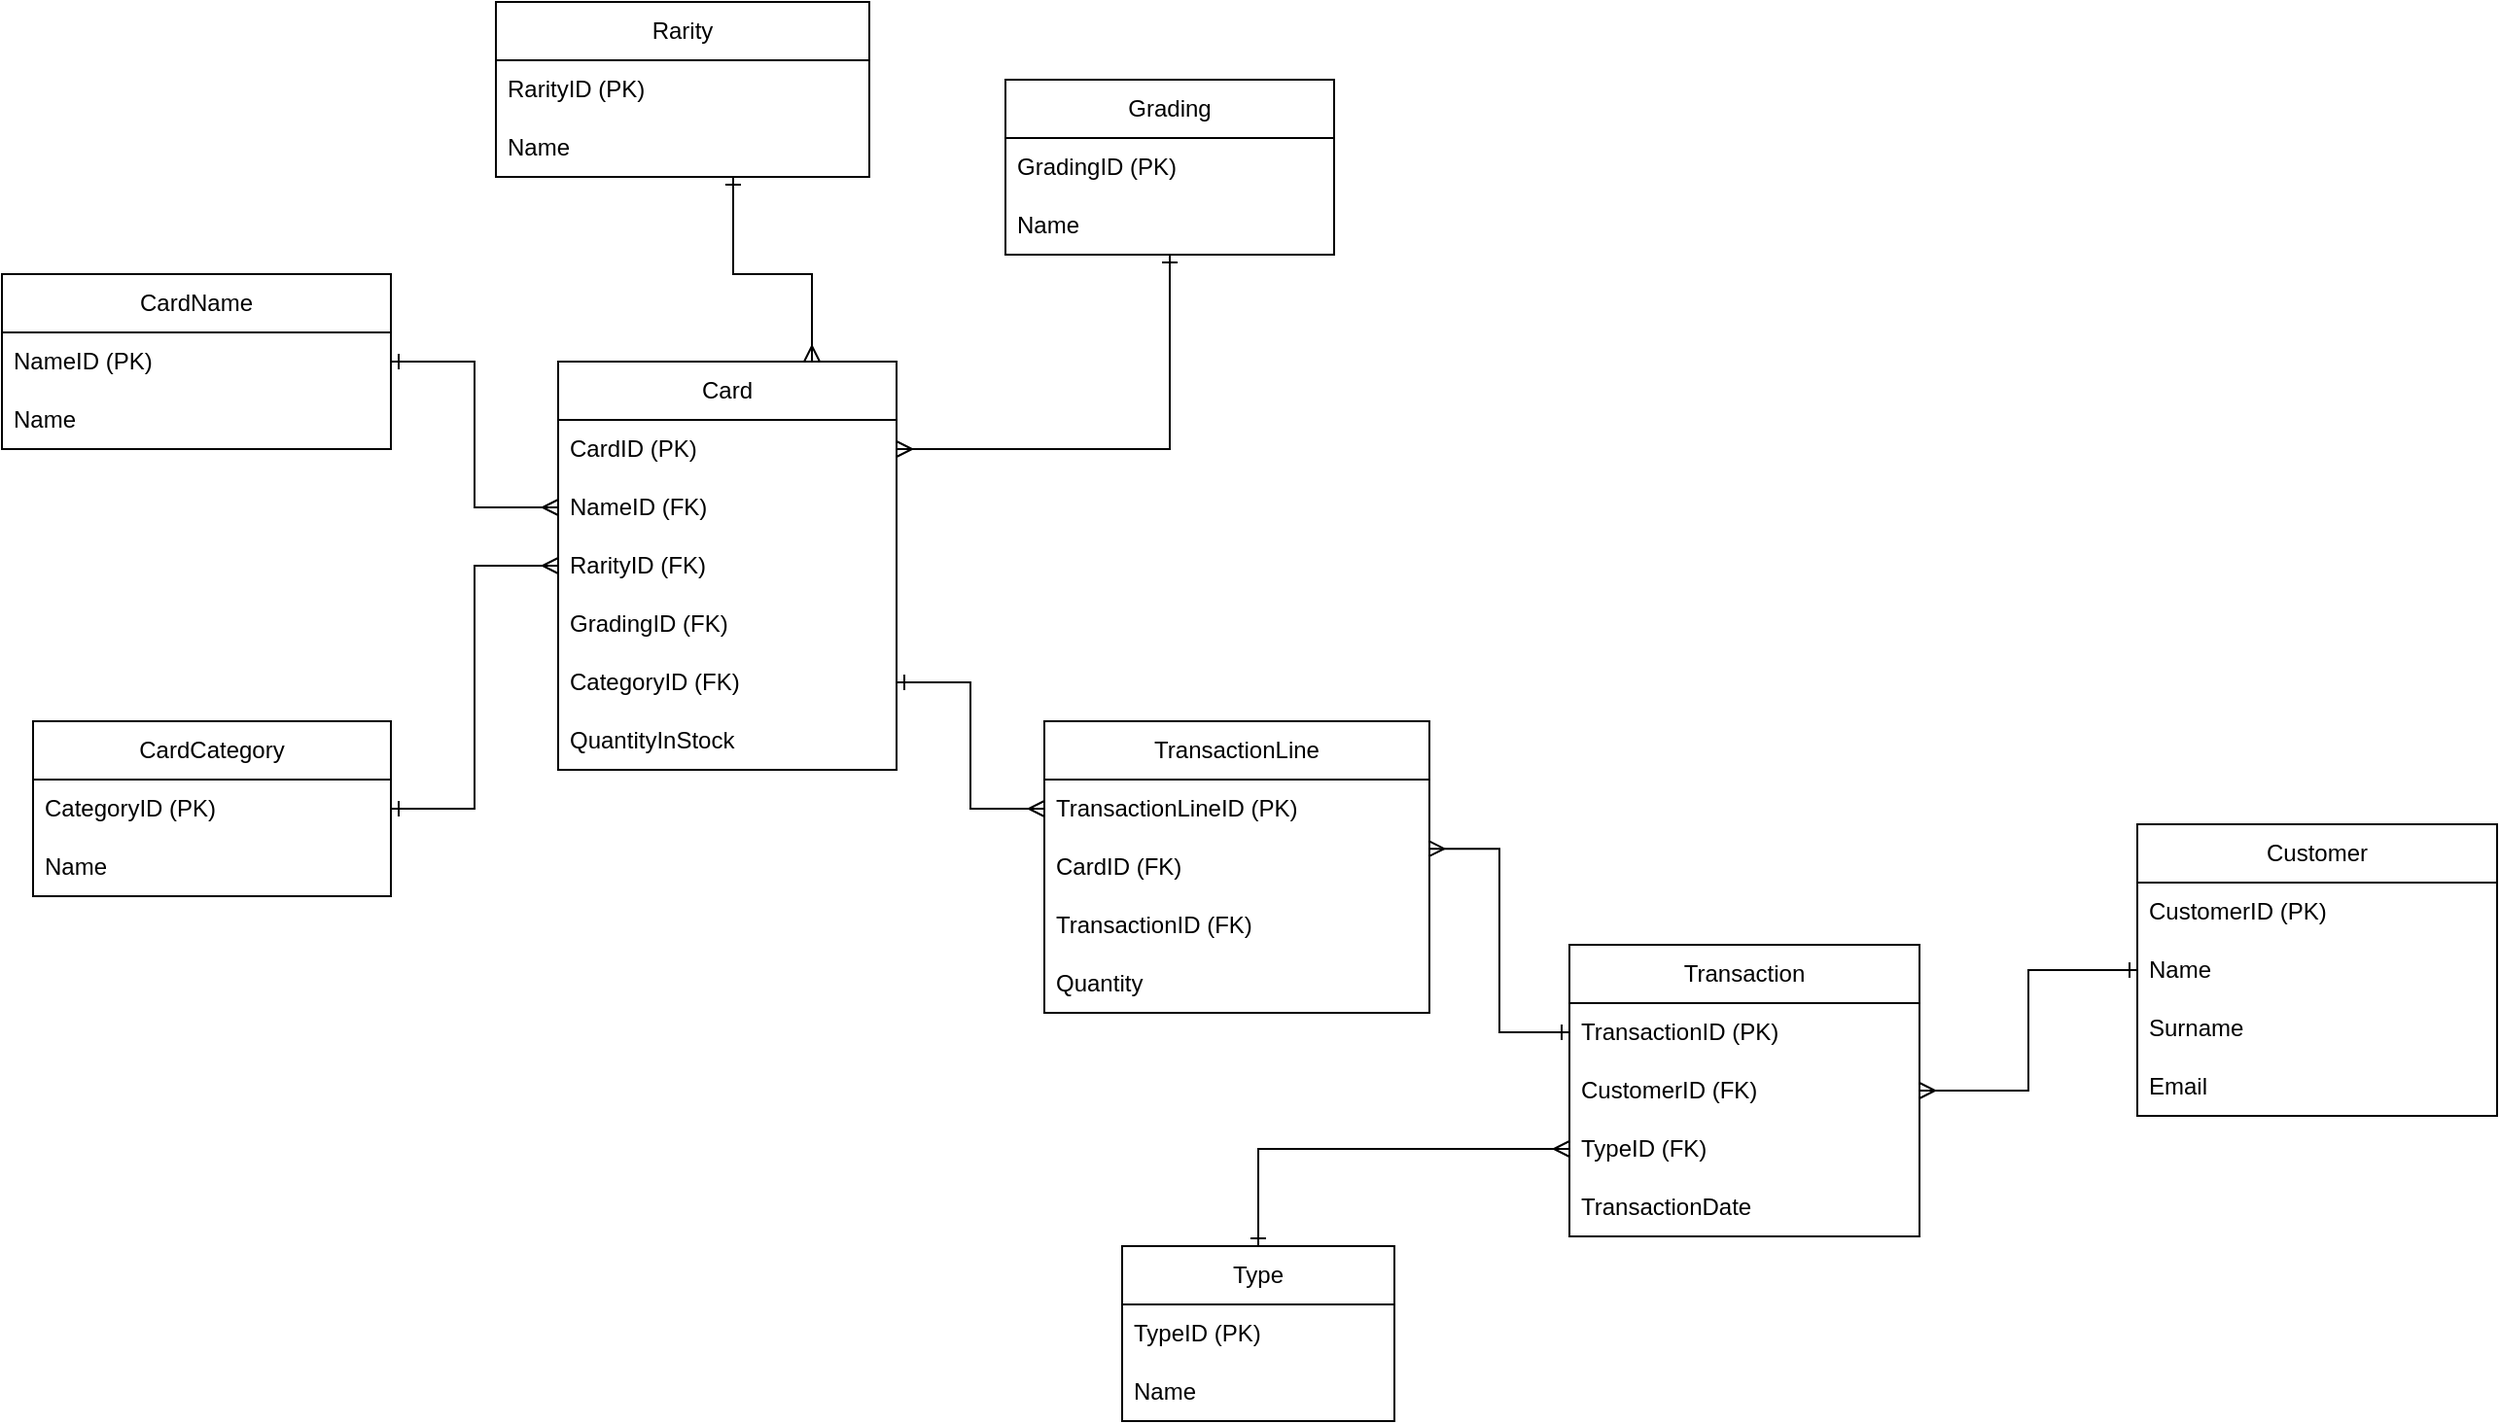 <mxfile version="23.1.2" type="github">
  <diagram name="Page-1" id="Q0J5vgoRxOpuG1w4QGVU">
    <mxGraphModel dx="1829" dy="569" grid="1" gridSize="10" guides="1" tooltips="1" connect="1" arrows="1" fold="1" page="1" pageScale="1" pageWidth="827" pageHeight="1169" math="0" shadow="0">
      <root>
        <mxCell id="0" />
        <mxCell id="1" parent="0" />
        <mxCell id="mX4bafv3sgb2gPdgIgHv-1" value="CardCategory" style="swimlane;fontStyle=0;childLayout=stackLayout;horizontal=1;startSize=30;horizontalStack=0;resizeParent=1;resizeParentMax=0;resizeLast=0;collapsible=1;marginBottom=0;whiteSpace=wrap;html=1;" parent="1" vertex="1">
          <mxGeometry x="-240" y="590" width="184" height="90" as="geometry">
            <mxRectangle x="110" y="210" width="90" height="30" as="alternateBounds" />
          </mxGeometry>
        </mxCell>
        <mxCell id="mX4bafv3sgb2gPdgIgHv-2" value="CategoryID (PK)" style="text;strokeColor=none;fillColor=none;align=left;verticalAlign=middle;spacingLeft=4;spacingRight=4;overflow=hidden;points=[[0,0.5],[1,0.5]];portConstraint=eastwest;rotatable=0;whiteSpace=wrap;html=1;" parent="mX4bafv3sgb2gPdgIgHv-1" vertex="1">
          <mxGeometry y="30" width="184" height="30" as="geometry" />
        </mxCell>
        <mxCell id="mX4bafv3sgb2gPdgIgHv-3" value="Name" style="text;strokeColor=none;fillColor=none;align=left;verticalAlign=middle;spacingLeft=4;spacingRight=4;overflow=hidden;points=[[0,0.5],[1,0.5]];portConstraint=eastwest;rotatable=0;whiteSpace=wrap;html=1;" parent="mX4bafv3sgb2gPdgIgHv-1" vertex="1">
          <mxGeometry y="60" width="184" height="30" as="geometry" />
        </mxCell>
        <mxCell id="mX4bafv3sgb2gPdgIgHv-4" value="Card" style="swimlane;fontStyle=0;childLayout=stackLayout;horizontal=1;startSize=30;horizontalStack=0;resizeParent=1;resizeParentMax=0;resizeLast=0;collapsible=1;marginBottom=0;whiteSpace=wrap;html=1;" parent="1" vertex="1">
          <mxGeometry x="30" y="405" width="174" height="210" as="geometry" />
        </mxCell>
        <mxCell id="mX4bafv3sgb2gPdgIgHv-5" value="CardID (PK)" style="text;strokeColor=none;fillColor=none;align=left;verticalAlign=middle;spacingLeft=4;spacingRight=4;overflow=hidden;points=[[0,0.5],[1,0.5]];portConstraint=eastwest;rotatable=0;whiteSpace=wrap;html=1;" parent="mX4bafv3sgb2gPdgIgHv-4" vertex="1">
          <mxGeometry y="30" width="174" height="30" as="geometry" />
        </mxCell>
        <mxCell id="mX4bafv3sgb2gPdgIgHv-6" value="NameID (FK)" style="text;strokeColor=none;fillColor=none;align=left;verticalAlign=middle;spacingLeft=4;spacingRight=4;overflow=hidden;points=[[0,0.5],[1,0.5]];portConstraint=eastwest;rotatable=0;whiteSpace=wrap;html=1;" parent="mX4bafv3sgb2gPdgIgHv-4" vertex="1">
          <mxGeometry y="60" width="174" height="30" as="geometry" />
        </mxCell>
        <mxCell id="mX4bafv3sgb2gPdgIgHv-7" value="RarityID (FK)" style="text;strokeColor=none;fillColor=none;align=left;verticalAlign=middle;spacingLeft=4;spacingRight=4;overflow=hidden;points=[[0,0.5],[1,0.5]];portConstraint=eastwest;rotatable=0;whiteSpace=wrap;html=1;" parent="mX4bafv3sgb2gPdgIgHv-4" vertex="1">
          <mxGeometry y="90" width="174" height="30" as="geometry" />
        </mxCell>
        <mxCell id="mX4bafv3sgb2gPdgIgHv-8" value="GradingID (FK)" style="text;strokeColor=none;fillColor=none;align=left;verticalAlign=middle;spacingLeft=4;spacingRight=4;overflow=hidden;points=[[0,0.5],[1,0.5]];portConstraint=eastwest;rotatable=0;whiteSpace=wrap;html=1;" parent="mX4bafv3sgb2gPdgIgHv-4" vertex="1">
          <mxGeometry y="120" width="174" height="30" as="geometry" />
        </mxCell>
        <mxCell id="mX4bafv3sgb2gPdgIgHv-9" value="CategoryID (FK)" style="text;strokeColor=none;fillColor=none;align=left;verticalAlign=middle;spacingLeft=4;spacingRight=4;overflow=hidden;points=[[0,0.5],[1,0.5]];portConstraint=eastwest;rotatable=0;whiteSpace=wrap;html=1;" parent="mX4bafv3sgb2gPdgIgHv-4" vertex="1">
          <mxGeometry y="150" width="174" height="30" as="geometry" />
        </mxCell>
        <mxCell id="mX4bafv3sgb2gPdgIgHv-10" value="QuantityInStock" style="text;strokeColor=none;fillColor=none;align=left;verticalAlign=middle;spacingLeft=4;spacingRight=4;overflow=hidden;points=[[0,0.5],[1,0.5]];portConstraint=eastwest;rotatable=0;whiteSpace=wrap;html=1;" parent="mX4bafv3sgb2gPdgIgHv-4" vertex="1">
          <mxGeometry y="180" width="174" height="30" as="geometry" />
        </mxCell>
        <mxCell id="mX4bafv3sgb2gPdgIgHv-12" style="edgeStyle=orthogonalEdgeStyle;rounded=0;orthogonalLoop=1;jettySize=auto;html=1;entryX=1;entryY=0.5;entryDx=0;entryDy=0;endArrow=ERmany;endFill=0;startArrow=ERone;startFill=0;" parent="1" source="mX4bafv3sgb2gPdgIgHv-13" target="mX4bafv3sgb2gPdgIgHv-5" edge="1">
          <mxGeometry relative="1" as="geometry" />
        </mxCell>
        <mxCell id="mX4bafv3sgb2gPdgIgHv-13" value="Grading" style="swimlane;fontStyle=0;childLayout=stackLayout;horizontal=1;startSize=30;horizontalStack=0;resizeParent=1;resizeParentMax=0;resizeLast=0;collapsible=1;marginBottom=0;whiteSpace=wrap;html=1;" parent="1" vertex="1">
          <mxGeometry x="260" y="260" width="169" height="90" as="geometry" />
        </mxCell>
        <mxCell id="mX4bafv3sgb2gPdgIgHv-14" value="GradingID (PK)" style="text;strokeColor=none;fillColor=none;align=left;verticalAlign=middle;spacingLeft=4;spacingRight=4;overflow=hidden;points=[[0,0.5],[1,0.5]];portConstraint=eastwest;rotatable=0;whiteSpace=wrap;html=1;" parent="mX4bafv3sgb2gPdgIgHv-13" vertex="1">
          <mxGeometry y="30" width="169" height="30" as="geometry" />
        </mxCell>
        <mxCell id="mX4bafv3sgb2gPdgIgHv-15" value="Name" style="text;strokeColor=none;fillColor=none;align=left;verticalAlign=middle;spacingLeft=4;spacingRight=4;overflow=hidden;points=[[0,0.5],[1,0.5]];portConstraint=eastwest;rotatable=0;whiteSpace=wrap;html=1;" parent="mX4bafv3sgb2gPdgIgHv-13" vertex="1">
          <mxGeometry y="60" width="169" height="30" as="geometry" />
        </mxCell>
        <mxCell id="mX4bafv3sgb2gPdgIgHv-16" value="Transaction" style="swimlane;fontStyle=0;childLayout=stackLayout;horizontal=1;startSize=30;horizontalStack=0;resizeParent=1;resizeParentMax=0;resizeLast=0;collapsible=1;marginBottom=0;whiteSpace=wrap;html=1;" parent="1" vertex="1">
          <mxGeometry x="550" y="705" width="180" height="150" as="geometry" />
        </mxCell>
        <mxCell id="mX4bafv3sgb2gPdgIgHv-17" value="TransactionID (PK)" style="text;strokeColor=none;fillColor=none;align=left;verticalAlign=middle;spacingLeft=4;spacingRight=4;overflow=hidden;points=[[0,0.5],[1,0.5]];portConstraint=eastwest;rotatable=0;whiteSpace=wrap;html=1;" parent="mX4bafv3sgb2gPdgIgHv-16" vertex="1">
          <mxGeometry y="30" width="180" height="30" as="geometry" />
        </mxCell>
        <mxCell id="mX4bafv3sgb2gPdgIgHv-18" value="CustomerID (FK)" style="text;strokeColor=none;fillColor=none;align=left;verticalAlign=middle;spacingLeft=4;spacingRight=4;overflow=hidden;points=[[0,0.5],[1,0.5]];portConstraint=eastwest;rotatable=0;whiteSpace=wrap;html=1;" parent="mX4bafv3sgb2gPdgIgHv-16" vertex="1">
          <mxGeometry y="60" width="180" height="30" as="geometry" />
        </mxCell>
        <mxCell id="mX4bafv3sgb2gPdgIgHv-20" value="TypeID (FK)" style="text;strokeColor=none;fillColor=none;align=left;verticalAlign=middle;spacingLeft=4;spacingRight=4;overflow=hidden;points=[[0,0.5],[1,0.5]];portConstraint=eastwest;rotatable=0;whiteSpace=wrap;html=1;" parent="mX4bafv3sgb2gPdgIgHv-16" vertex="1">
          <mxGeometry y="90" width="180" height="30" as="geometry" />
        </mxCell>
        <mxCell id="mX4bafv3sgb2gPdgIgHv-21" value="TransactionDate" style="text;strokeColor=none;fillColor=none;align=left;verticalAlign=middle;spacingLeft=4;spacingRight=4;overflow=hidden;points=[[0,0.5],[1,0.5]];portConstraint=eastwest;rotatable=0;whiteSpace=wrap;html=1;" parent="mX4bafv3sgb2gPdgIgHv-16" vertex="1">
          <mxGeometry y="120" width="180" height="30" as="geometry" />
        </mxCell>
        <mxCell id="mX4bafv3sgb2gPdgIgHv-22" value="Rarity" style="swimlane;fontStyle=0;childLayout=stackLayout;horizontal=1;startSize=30;horizontalStack=0;resizeParent=1;resizeParentMax=0;resizeLast=0;collapsible=1;marginBottom=0;whiteSpace=wrap;html=1;" parent="1" vertex="1">
          <mxGeometry x="-2" y="220" width="192" height="90" as="geometry" />
        </mxCell>
        <mxCell id="mX4bafv3sgb2gPdgIgHv-23" value="RarityID (PK)" style="text;strokeColor=none;fillColor=none;align=left;verticalAlign=middle;spacingLeft=4;spacingRight=4;overflow=hidden;points=[[0,0.5],[1,0.5]];portConstraint=eastwest;rotatable=0;whiteSpace=wrap;html=1;" parent="mX4bafv3sgb2gPdgIgHv-22" vertex="1">
          <mxGeometry y="30" width="192" height="30" as="geometry" />
        </mxCell>
        <mxCell id="mX4bafv3sgb2gPdgIgHv-24" value="Name" style="text;strokeColor=none;fillColor=none;align=left;verticalAlign=middle;spacingLeft=4;spacingRight=4;overflow=hidden;points=[[0,0.5],[1,0.5]];portConstraint=eastwest;rotatable=0;whiteSpace=wrap;html=1;" parent="mX4bafv3sgb2gPdgIgHv-22" vertex="1">
          <mxGeometry y="60" width="192" height="30" as="geometry" />
        </mxCell>
        <mxCell id="mX4bafv3sgb2gPdgIgHv-25" style="edgeStyle=orthogonalEdgeStyle;rounded=0;orthogonalLoop=1;jettySize=auto;html=1;entryX=0.75;entryY=0;entryDx=0;entryDy=0;endArrow=ERmany;endFill=0;startArrow=ERone;startFill=0;" parent="1" source="mX4bafv3sgb2gPdgIgHv-24" target="mX4bafv3sgb2gPdgIgHv-4" edge="1">
          <mxGeometry relative="1" as="geometry">
            <Array as="points">
              <mxPoint x="120" y="360" />
              <mxPoint x="161" y="360" />
            </Array>
          </mxGeometry>
        </mxCell>
        <mxCell id="mX4bafv3sgb2gPdgIgHv-26" style="edgeStyle=orthogonalEdgeStyle;rounded=0;orthogonalLoop=1;jettySize=auto;html=1;entryX=1;entryY=0.5;entryDx=0;entryDy=0;startArrow=ERmany;startFill=0;endArrow=ERone;endFill=0;" parent="1" source="mX4bafv3sgb2gPdgIgHv-7" target="mX4bafv3sgb2gPdgIgHv-2" edge="1">
          <mxGeometry relative="1" as="geometry" />
        </mxCell>
        <mxCell id="mX4bafv3sgb2gPdgIgHv-27" value="Customer" style="swimlane;fontStyle=0;childLayout=stackLayout;horizontal=1;startSize=30;horizontalStack=0;resizeParent=1;resizeParentMax=0;resizeLast=0;collapsible=1;marginBottom=0;whiteSpace=wrap;html=1;" parent="1" vertex="1">
          <mxGeometry x="842" y="643" width="185" height="150" as="geometry" />
        </mxCell>
        <mxCell id="mX4bafv3sgb2gPdgIgHv-28" value="CustomerID (PK)" style="text;strokeColor=none;fillColor=none;align=left;verticalAlign=middle;spacingLeft=4;spacingRight=4;overflow=hidden;points=[[0,0.5],[1,0.5]];portConstraint=eastwest;rotatable=0;whiteSpace=wrap;html=1;" parent="mX4bafv3sgb2gPdgIgHv-27" vertex="1">
          <mxGeometry y="30" width="185" height="30" as="geometry" />
        </mxCell>
        <mxCell id="mX4bafv3sgb2gPdgIgHv-29" value="Name" style="text;strokeColor=none;fillColor=none;align=left;verticalAlign=middle;spacingLeft=4;spacingRight=4;overflow=hidden;points=[[0,0.5],[1,0.5]];portConstraint=eastwest;rotatable=0;whiteSpace=wrap;html=1;" parent="mX4bafv3sgb2gPdgIgHv-27" vertex="1">
          <mxGeometry y="60" width="185" height="30" as="geometry" />
        </mxCell>
        <mxCell id="mX4bafv3sgb2gPdgIgHv-30" value="Surname" style="text;strokeColor=none;fillColor=none;align=left;verticalAlign=middle;spacingLeft=4;spacingRight=4;overflow=hidden;points=[[0,0.5],[1,0.5]];portConstraint=eastwest;rotatable=0;whiteSpace=wrap;html=1;" parent="mX4bafv3sgb2gPdgIgHv-27" vertex="1">
          <mxGeometry y="90" width="185" height="30" as="geometry" />
        </mxCell>
        <mxCell id="mX4bafv3sgb2gPdgIgHv-31" value="Email" style="text;strokeColor=none;fillColor=none;align=left;verticalAlign=middle;spacingLeft=4;spacingRight=4;overflow=hidden;points=[[0,0.5],[1,0.5]];portConstraint=eastwest;rotatable=0;whiteSpace=wrap;html=1;" parent="mX4bafv3sgb2gPdgIgHv-27" vertex="1">
          <mxGeometry y="120" width="185" height="30" as="geometry" />
        </mxCell>
        <mxCell id="mX4bafv3sgb2gPdgIgHv-32" style="edgeStyle=orthogonalEdgeStyle;rounded=0;orthogonalLoop=1;jettySize=auto;html=1;entryX=0;entryY=0.5;entryDx=0;entryDy=0;endArrow=ERone;endFill=0;startArrow=ERmany;startFill=0;" parent="1" source="mX4bafv3sgb2gPdgIgHv-18" target="mX4bafv3sgb2gPdgIgHv-29" edge="1">
          <mxGeometry relative="1" as="geometry" />
        </mxCell>
        <mxCell id="mX4bafv3sgb2gPdgIgHv-33" style="edgeStyle=orthogonalEdgeStyle;rounded=0;orthogonalLoop=1;jettySize=auto;html=1;entryX=0;entryY=0.5;entryDx=0;entryDy=0;endArrow=ERmany;endFill=0;startArrow=ERone;startFill=0;" parent="1" source="mX4bafv3sgb2gPdgIgHv-34" target="mX4bafv3sgb2gPdgIgHv-20" edge="1">
          <mxGeometry relative="1" as="geometry" />
        </mxCell>
        <mxCell id="mX4bafv3sgb2gPdgIgHv-34" value="Type" style="swimlane;fontStyle=0;childLayout=stackLayout;horizontal=1;startSize=30;horizontalStack=0;resizeParent=1;resizeParentMax=0;resizeLast=0;collapsible=1;marginBottom=0;whiteSpace=wrap;html=1;" parent="1" vertex="1">
          <mxGeometry x="320" y="860" width="140" height="90" as="geometry" />
        </mxCell>
        <mxCell id="mX4bafv3sgb2gPdgIgHv-35" value="TypeID (PK)" style="text;strokeColor=none;fillColor=none;align=left;verticalAlign=middle;spacingLeft=4;spacingRight=4;overflow=hidden;points=[[0,0.5],[1,0.5]];portConstraint=eastwest;rotatable=0;whiteSpace=wrap;html=1;" parent="mX4bafv3sgb2gPdgIgHv-34" vertex="1">
          <mxGeometry y="30" width="140" height="30" as="geometry" />
        </mxCell>
        <mxCell id="mX4bafv3sgb2gPdgIgHv-36" value="Name" style="text;strokeColor=none;fillColor=none;align=left;verticalAlign=middle;spacingLeft=4;spacingRight=4;overflow=hidden;points=[[0,0.5],[1,0.5]];portConstraint=eastwest;rotatable=0;whiteSpace=wrap;html=1;" parent="mX4bafv3sgb2gPdgIgHv-34" vertex="1">
          <mxGeometry y="60" width="140" height="30" as="geometry" />
        </mxCell>
        <mxCell id="mX4bafv3sgb2gPdgIgHv-37" value="TransactionLine" style="swimlane;fontStyle=0;childLayout=stackLayout;horizontal=1;startSize=30;horizontalStack=0;resizeParent=1;resizeParentMax=0;resizeLast=0;collapsible=1;marginBottom=0;whiteSpace=wrap;html=1;" parent="1" vertex="1">
          <mxGeometry x="280" y="590" width="198" height="150" as="geometry" />
        </mxCell>
        <mxCell id="mX4bafv3sgb2gPdgIgHv-38" value="TransactionLineID (PK)" style="text;strokeColor=none;fillColor=none;align=left;verticalAlign=middle;spacingLeft=4;spacingRight=4;overflow=hidden;points=[[0,0.5],[1,0.5]];portConstraint=eastwest;rotatable=0;whiteSpace=wrap;html=1;" parent="mX4bafv3sgb2gPdgIgHv-37" vertex="1">
          <mxGeometry y="30" width="198" height="30" as="geometry" />
        </mxCell>
        <mxCell id="mX4bafv3sgb2gPdgIgHv-39" value="CardID (FK)" style="text;strokeColor=none;fillColor=none;align=left;verticalAlign=middle;spacingLeft=4;spacingRight=4;overflow=hidden;points=[[0,0.5],[1,0.5]];portConstraint=eastwest;rotatable=0;whiteSpace=wrap;html=1;" parent="mX4bafv3sgb2gPdgIgHv-37" vertex="1">
          <mxGeometry y="60" width="198" height="30" as="geometry" />
        </mxCell>
        <mxCell id="mX4bafv3sgb2gPdgIgHv-40" value="TransactionID (FK)" style="text;strokeColor=none;fillColor=none;align=left;verticalAlign=middle;spacingLeft=4;spacingRight=4;overflow=hidden;points=[[0,0.5],[1,0.5]];portConstraint=eastwest;rotatable=0;whiteSpace=wrap;html=1;" parent="mX4bafv3sgb2gPdgIgHv-37" vertex="1">
          <mxGeometry y="90" width="198" height="30" as="geometry" />
        </mxCell>
        <mxCell id="mX4bafv3sgb2gPdgIgHv-41" value="Quantity" style="text;strokeColor=none;fillColor=none;align=left;verticalAlign=middle;spacingLeft=4;spacingRight=4;overflow=hidden;points=[[0,0.5],[1,0.5]];portConstraint=eastwest;rotatable=0;whiteSpace=wrap;html=1;" parent="mX4bafv3sgb2gPdgIgHv-37" vertex="1">
          <mxGeometry y="120" width="198" height="30" as="geometry" />
        </mxCell>
        <mxCell id="mX4bafv3sgb2gPdgIgHv-42" style="edgeStyle=orthogonalEdgeStyle;rounded=0;orthogonalLoop=1;jettySize=auto;html=1;entryX=0;entryY=0.5;entryDx=0;entryDy=0;endArrow=ERmany;endFill=0;startArrow=ERone;startFill=0;" parent="1" source="mX4bafv3sgb2gPdgIgHv-9" target="mX4bafv3sgb2gPdgIgHv-38" edge="1">
          <mxGeometry relative="1" as="geometry" />
        </mxCell>
        <mxCell id="mX4bafv3sgb2gPdgIgHv-43" style="edgeStyle=orthogonalEdgeStyle;rounded=0;orthogonalLoop=1;jettySize=auto;html=1;exitX=0;exitY=0.5;exitDx=0;exitDy=0;entryX=0.998;entryY=0.186;entryDx=0;entryDy=0;entryPerimeter=0;startArrow=ERone;startFill=0;endArrow=ERmany;endFill=0;" parent="1" source="mX4bafv3sgb2gPdgIgHv-17" target="mX4bafv3sgb2gPdgIgHv-39" edge="1">
          <mxGeometry relative="1" as="geometry" />
        </mxCell>
        <mxCell id="xA02G_P1vJ01OuszkVk9-1" value="CardName" style="swimlane;fontStyle=0;childLayout=stackLayout;horizontal=1;startSize=30;horizontalStack=0;resizeParent=1;resizeParentMax=0;resizeLast=0;collapsible=1;marginBottom=0;whiteSpace=wrap;html=1;" vertex="1" parent="1">
          <mxGeometry x="-256" y="360" width="200" height="90" as="geometry" />
        </mxCell>
        <mxCell id="xA02G_P1vJ01OuszkVk9-2" value="NameID (PK)" style="text;strokeColor=none;fillColor=none;align=left;verticalAlign=middle;spacingLeft=4;spacingRight=4;overflow=hidden;points=[[0,0.5],[1,0.5]];portConstraint=eastwest;rotatable=0;whiteSpace=wrap;html=1;" vertex="1" parent="xA02G_P1vJ01OuszkVk9-1">
          <mxGeometry y="30" width="200" height="30" as="geometry" />
        </mxCell>
        <mxCell id="xA02G_P1vJ01OuszkVk9-3" value="Name" style="text;strokeColor=none;fillColor=none;align=left;verticalAlign=middle;spacingLeft=4;spacingRight=4;overflow=hidden;points=[[0,0.5],[1,0.5]];portConstraint=eastwest;rotatable=0;whiteSpace=wrap;html=1;" vertex="1" parent="xA02G_P1vJ01OuszkVk9-1">
          <mxGeometry y="60" width="200" height="30" as="geometry" />
        </mxCell>
        <mxCell id="xA02G_P1vJ01OuszkVk9-4" style="edgeStyle=orthogonalEdgeStyle;rounded=0;orthogonalLoop=1;jettySize=auto;html=1;entryX=0;entryY=0.5;entryDx=0;entryDy=0;endArrow=ERmany;endFill=0;startArrow=ERone;startFill=0;" edge="1" parent="1" source="xA02G_P1vJ01OuszkVk9-2" target="mX4bafv3sgb2gPdgIgHv-6">
          <mxGeometry relative="1" as="geometry" />
        </mxCell>
      </root>
    </mxGraphModel>
  </diagram>
</mxfile>
